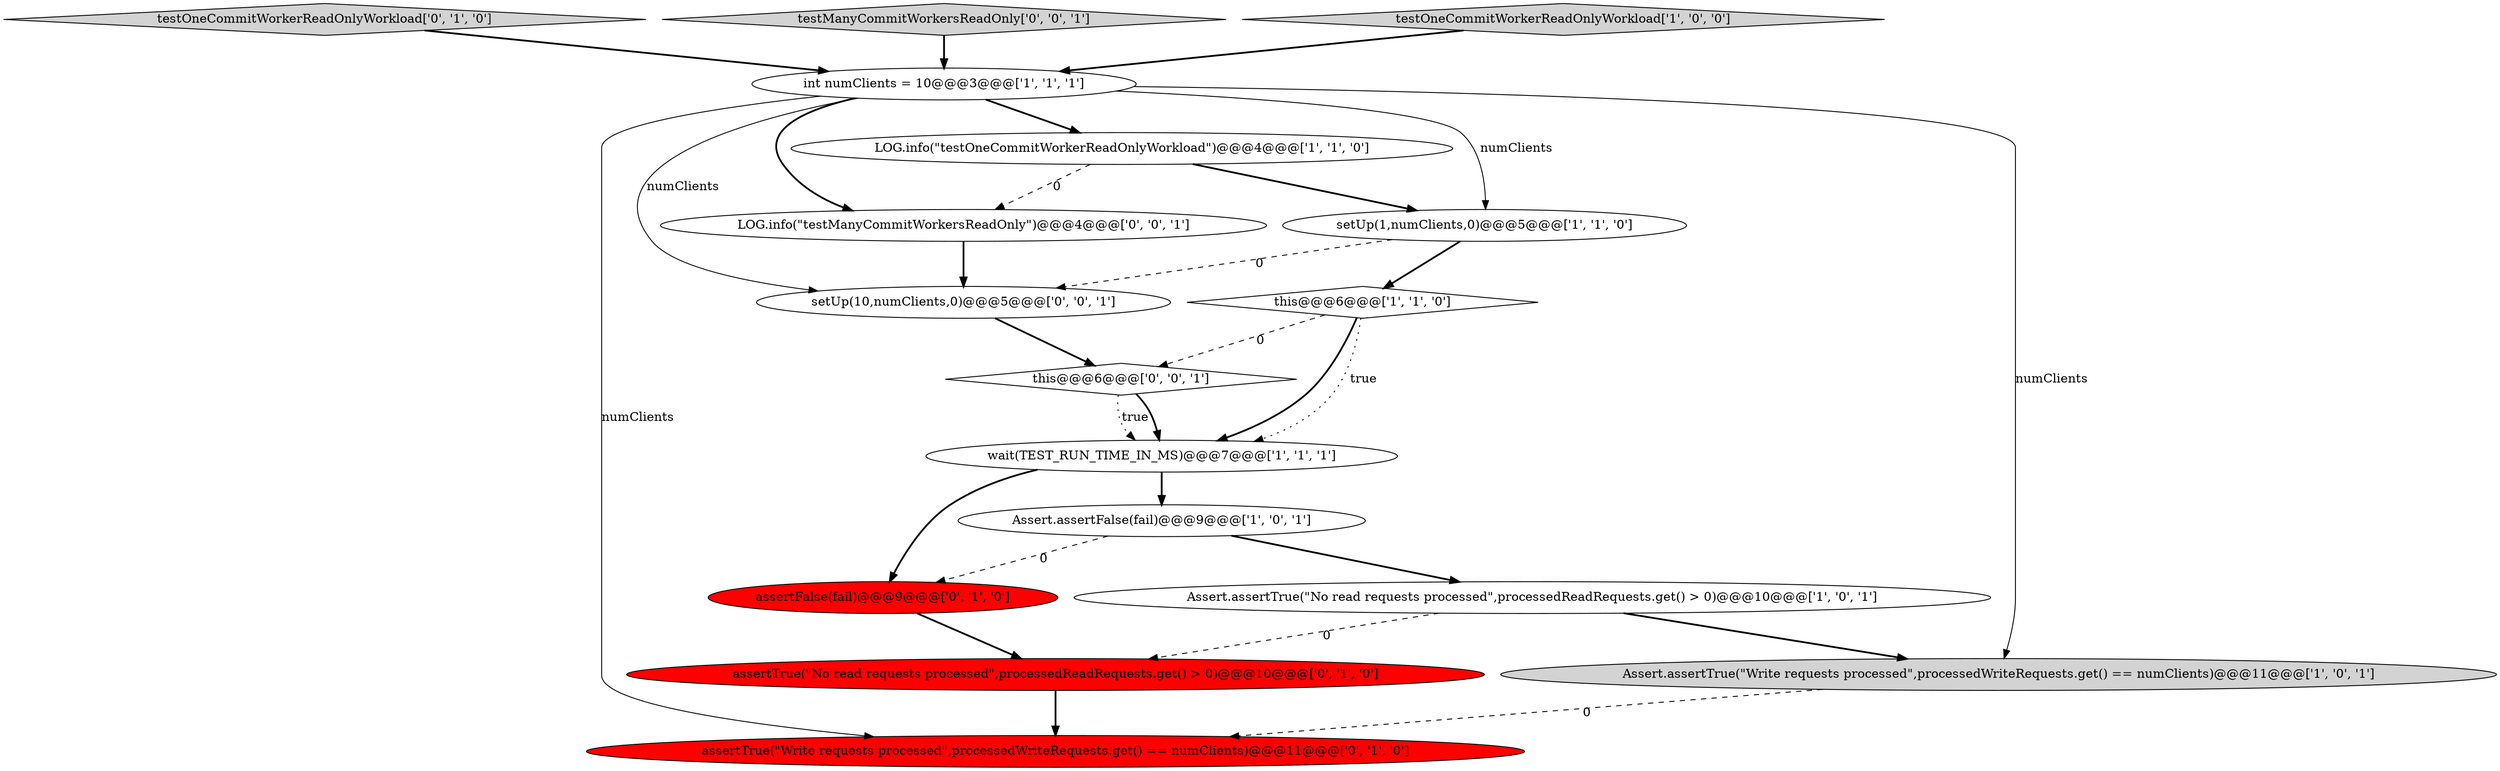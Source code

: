digraph {
8 [style = filled, label = "wait(TEST_RUN_TIME_IN_MS)@@@7@@@['1', '1', '1']", fillcolor = white, shape = ellipse image = "AAA0AAABBB1BBB"];
11 [style = filled, label = "testOneCommitWorkerReadOnlyWorkload['0', '1', '0']", fillcolor = lightgray, shape = diamond image = "AAA0AAABBB2BBB"];
2 [style = filled, label = "int numClients = 10@@@3@@@['1', '1', '1']", fillcolor = white, shape = ellipse image = "AAA0AAABBB1BBB"];
3 [style = filled, label = "setUp(1,numClients,0)@@@5@@@['1', '1', '0']", fillcolor = white, shape = ellipse image = "AAA0AAABBB1BBB"];
7 [style = filled, label = "this@@@6@@@['1', '1', '0']", fillcolor = white, shape = diamond image = "AAA0AAABBB1BBB"];
15 [style = filled, label = "LOG.info(\"testManyCommitWorkersReadOnly\")@@@4@@@['0', '0', '1']", fillcolor = white, shape = ellipse image = "AAA0AAABBB3BBB"];
10 [style = filled, label = "assertTrue(\"No read requests processed\",processedReadRequests.get() > 0)@@@10@@@['0', '1', '0']", fillcolor = red, shape = ellipse image = "AAA1AAABBB2BBB"];
16 [style = filled, label = "setUp(10,numClients,0)@@@5@@@['0', '0', '1']", fillcolor = white, shape = ellipse image = "AAA0AAABBB3BBB"];
14 [style = filled, label = "this@@@6@@@['0', '0', '1']", fillcolor = white, shape = diamond image = "AAA0AAABBB3BBB"];
12 [style = filled, label = "assertFalse(fail)@@@9@@@['0', '1', '0']", fillcolor = red, shape = ellipse image = "AAA1AAABBB2BBB"];
4 [style = filled, label = "Assert.assertTrue(\"No read requests processed\",processedReadRequests.get() > 0)@@@10@@@['1', '0', '1']", fillcolor = white, shape = ellipse image = "AAA0AAABBB1BBB"];
0 [style = filled, label = "LOG.info(\"testOneCommitWorkerReadOnlyWorkload\")@@@4@@@['1', '1', '0']", fillcolor = white, shape = ellipse image = "AAA0AAABBB1BBB"];
13 [style = filled, label = "testManyCommitWorkersReadOnly['0', '0', '1']", fillcolor = lightgray, shape = diamond image = "AAA0AAABBB3BBB"];
1 [style = filled, label = "Assert.assertFalse(fail)@@@9@@@['1', '0', '1']", fillcolor = white, shape = ellipse image = "AAA0AAABBB1BBB"];
9 [style = filled, label = "assertTrue(\"Write requests processed\",processedWriteRequests.get() == numClients)@@@11@@@['0', '1', '0']", fillcolor = red, shape = ellipse image = "AAA1AAABBB2BBB"];
6 [style = filled, label = "Assert.assertTrue(\"Write requests processed\",processedWriteRequests.get() == numClients)@@@11@@@['1', '0', '1']", fillcolor = lightgray, shape = ellipse image = "AAA0AAABBB1BBB"];
5 [style = filled, label = "testOneCommitWorkerReadOnlyWorkload['1', '0', '0']", fillcolor = lightgray, shape = diamond image = "AAA0AAABBB1BBB"];
0->3 [style = bold, label=""];
1->4 [style = bold, label=""];
4->6 [style = bold, label=""];
7->14 [style = dashed, label="0"];
6->9 [style = dashed, label="0"];
0->15 [style = dashed, label="0"];
2->3 [style = solid, label="numClients"];
7->8 [style = bold, label=""];
15->16 [style = bold, label=""];
11->2 [style = bold, label=""];
2->6 [style = solid, label="numClients"];
2->16 [style = solid, label="numClients"];
8->1 [style = bold, label=""];
1->12 [style = dashed, label="0"];
5->2 [style = bold, label=""];
2->0 [style = bold, label=""];
12->10 [style = bold, label=""];
2->9 [style = solid, label="numClients"];
3->7 [style = bold, label=""];
2->15 [style = bold, label=""];
14->8 [style = dotted, label="true"];
16->14 [style = bold, label=""];
10->9 [style = bold, label=""];
14->8 [style = bold, label=""];
4->10 [style = dashed, label="0"];
7->8 [style = dotted, label="true"];
8->12 [style = bold, label=""];
3->16 [style = dashed, label="0"];
13->2 [style = bold, label=""];
}
